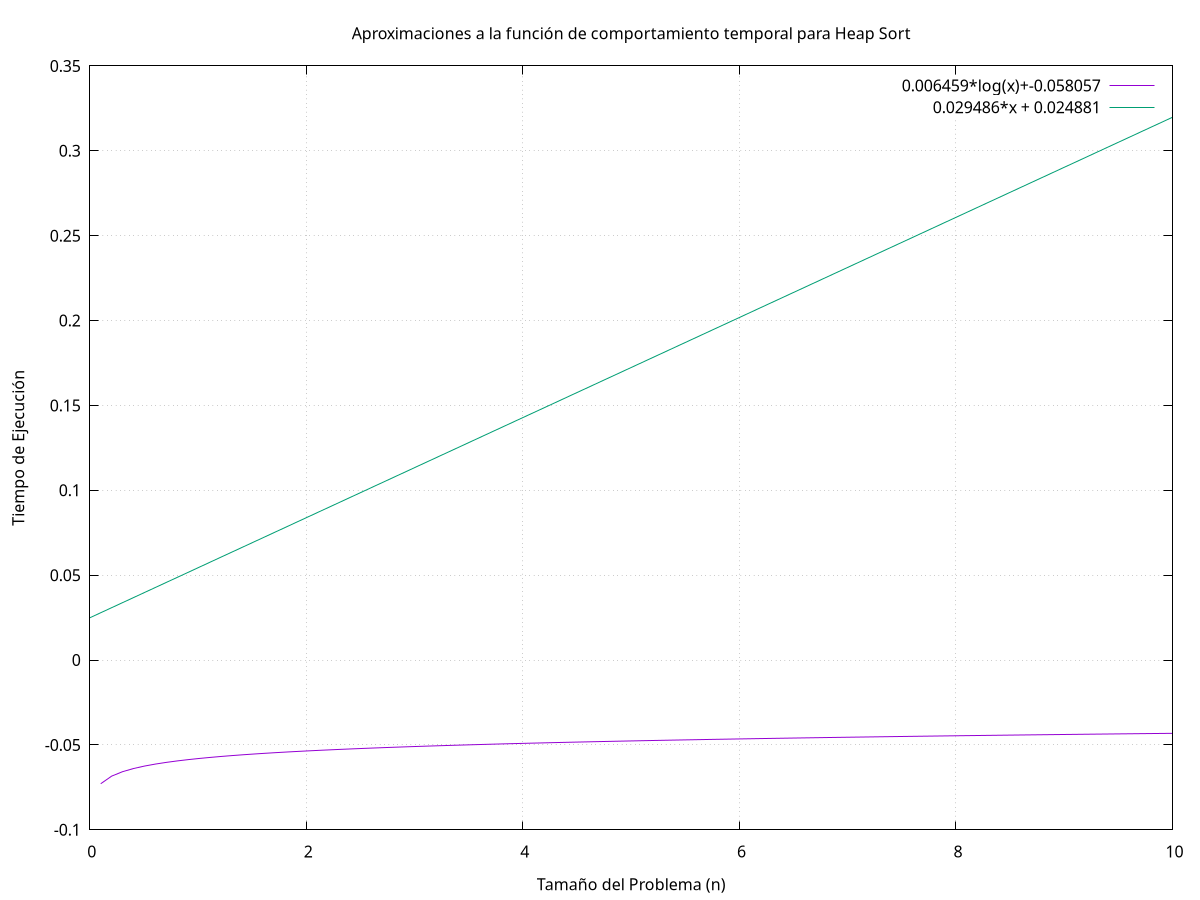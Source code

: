 # Gráfica de las aproximaciones a la función del comportamiento temporal
# (tiempo real) para el algoritmo: Heap Sort.
set title "Aproximaciones a la función de comportamiento temporal para Heap Sort"
set grid
set xlabel "Tamaño del Problema (n)"
set ylabel "Tiempo de Ejecución"
plot [0:] \
  0.006459*log(x)+-0.058057, \
  0.029486*x + 0.024881